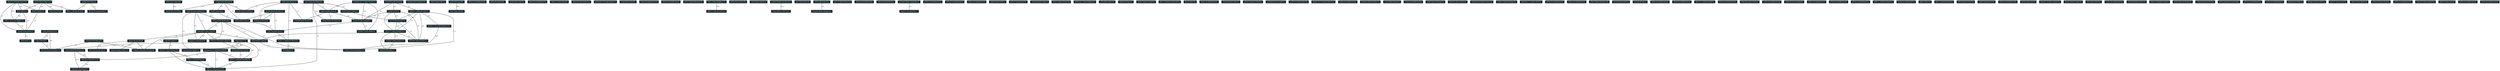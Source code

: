 strict graph grafo2 {
	graph [bb="0,0,15110,459",
		id=grafo2,
		overlap=False
	];
	node [fontsize=8,
		label="\N",
		shape=rectangle,
		style=filled
	];
	0	 [URL="membro-0047274636775859.html",
		color="#17272B",
		fontcolor="#FFFFFF",
		height=0.23611,
		label="Bruno Leite dos Anjos [11]",
		pos="272.55,450.5",
		width=1.4583];
	24	 [URL="membro-1405850939282996.html",
		color="#17272B",
		fontcolor="#FFFFFF",
		height=0.23611,
		label="Irina Lübeck [8]",
		pos="153.55,388.5",
		width=0.98611];
	0 -- 24	 [fontsize=8,
		label=1.0,
		lp="225.55,419.5",
		pos="256.01,441.88 233.27,430.03 192.62,408.85 169.96,397.05"];
	59	 [URL="membro-3189945818846211.html",
		color="#17272B",
		fontcolor="#FFFFFF",
		height=0.23611,
		label="Maria Elisa Trost [6]",
		pos="350.55,388.5",
		width=1.1944];
	0 -- 59	 [fontsize=8,
		label=6.0,
		lp="321.55,419.5",
		pos="283.4,441.88 298.3,430.03 324.95,408.85 339.8,397.05"];
	80	 [URL="membro-4636080248996522.html",
		color="#17272B",
		fontcolor="#FFFFFF",
		height=0.23611,
		label="Roberto Thiesen [3]",
		pos="248.55,388.5",
		width=1.1389];
	0 -- 80	 [fontsize=8,
		label=1.0,
		lp="267.55,419.5",
		pos="269.22,441.88 264.63,430.03 256.43,408.85 251.86,397.05"];
	163	 [URL="membro-9761857774819478.html",
		color="#17272B",
		fontcolor="#FFFFFF",
		height=0.23611,
		label="Mário C. Sperotto Brum [4]",
		pos="465.55,388.5",
		width=1.4861];
	0 -- 163	 [fontsize=8,
		label=3.0,
		lp="386.55,419.5",
		pos="299.39,441.88 336.26,430.03 402.19,408.85 438.95,397.05"];
	30	 [URL="membro-1689306155948159.html",
		color="#17272B",
		fontcolor="#FFFFFF",
		height=0.23611,
		label="Maria L. de Arruda Mistieri [12]",
		pos="103.56,326.5",
		width=1.7361];
	24 -- 30	 [fontsize=8,
		label=5.0,
		lp="136.55,357.5",
		pos="146.6,379.88 137.05,368.03 119.97,346.85 110.45,335.05"];
	142	 [URL="membro-8519904598953344.html",
		color="#17272B",
		fontcolor="#FFFFFF",
		height=0.23611,
		label="Claudia Acosta Duarte [9]",
		pos="177.55,256.5",
		width=1.4306];
	24 -- 142	 [fontsize=8,
		label=4.0,
		lp="182.55,326.5",
		pos="158.08,379.7 163.15,369.32 171.12,351.41 174.55,335 179.75,310.17 178.98,279.98 178.17,265.33"];
	80 -- 142	 [fontsize=8,
		label=2.0,
		lp="226.55,326.5",
		pos="244.31,379.92 235.31,361.83 213.48,318.48 193.55,283 190.18,277 186.18,270.38 183.03,265.25"];
	30 -- 142	 [fontsize=8,
		label=4.0,
		lp="154.55,291.5",
		pos="112.63,317.92 126.83,304.48 154.16,278.63 168.41,265.15"];
	148	 [URL="membro-8978799324980898.html",
		color="#17272B",
		fontcolor="#FFFFFF",
		height=0.23611,
		label="Mirela Noro [1]",
		pos="177.55,194.5",
		width=0.95833];
	142 -- 148	 [fontsize=8,
		label=1.0,
		lp="182.55,225.5",
		pos="177.55,247.88 177.55,236.03 177.55,214.85 177.55,203.05"];
	1	 [URL="membro-0120736228044122.html",
		color="#17272B",
		fontcolor="#FFFFFF",
		height=0.23611,
		label="Clésio Soldateli Paim [9]",
		pos="624.55,256.5",
		width=1.3611];
	64	 [URL="membro-3371279926465248.html",
		color="#17272B",
		fontcolor="#FFFFFF",
		height=0.23611,
		label="Lisiane Bajerski [4]",
		pos="573.55,194.5",
		width=1.1389];
	1 -- 64	 [fontsize=8,
		label=1.0,
		lp="607.55,225.5",
		pos="617.46,247.88 607.72,236.03 590.3,214.85 580.58,203.05"];
	136	 [URL="membro-8153279253583982.html",
		color="#17272B",
		fontcolor="#FFFFFF",
		height=0.23611,
		label="Marcelo Donadel Malesuik [13]",
		pos="583.55,132.5",
		width=1.6667];
	1 -- 136	 [fontsize=8,
		label=8.0,
		lp="632.55,194.5",
		pos="626.08,247.97 628.15,234.41 630.81,207.32 623.55,186 617.42,168 602.73,151.1 592.96,141.29"];
	64 -- 136	 [fontsize=8,
		label=3.0,
		lp="584.55,163.5",
		pos="574.94,185.88 576.85,174.03 580.27,152.85 582.18,141.05"];
	2	 [URL="membro-0130850513274456.html",
		color="#17272B",
		fontcolor="#FFFFFF",
		height=0.23611,
		label="Michele Bulhosa de Souza [3]",
		pos="2624.6,388.5",
		width=1.5833];
	55	 [URL="membro-2897389126865192.html",
		color="#17272B",
		fontcolor="#FFFFFF",
		height=0.23611,
		label="Márcia Adriana Poll [9]",
		pos="2785.6,326.5",
		width=1.3194];
	2 -- 55	 [fontsize=8,
		label=1.0,
		lp="2720.6,357.5",
		pos="2647,379.88 2677.7,368.03 2732.7,346.85 2763.4,335.05"];
	84	 [URL="membro-5054903220250339.html",
		color="#17272B",
		fontcolor="#FFFFFF",
		height=0.23611,
		label="Andressa da Silveira [5]",
		pos="2497.6,326.5",
		width=1.3333];
	2 -- 84	 [fontsize=8,
		label=1.0,
		lp="2574.6,357.5",
		pos="2606.9,379.88 2582.7,368.03 2539.3,346.85 2515.1,335.05"];
	107	 [URL="membro-6283719909074304.html",
		color="#17272B",
		fontcolor="#FFFFFF",
		height=0.23611,
		label="Cenir Gonçalves Tier [11]",
		pos="2531.6,256.5",
		width=1.4306];
	2 -- 107	 [fontsize=8,
		label=2.0,
		lp="2591.6,326.5",
		pos="2618.5,379.84 2601.6,355.86 2554.4,288.83 2537.6,265.02"];
	55 -- 107	 [fontsize=8,
		label=7.0,
		lp="2694.6,291.5",
		pos="2754.7,317.99 2705.9,304.54 2611.6,278.54 2562.7,265.06"];
	120	 [URL="membro-7525976996261066.html",
		color="#17272B",
		fontcolor="#FFFFFF",
		height=0.23611,
		label="Marta I. C. Messias da Silveira [4]",
		pos="2384.6,194.5",
		width=1.8194];
	107 -- 120	 [fontsize=8,
		label=2.0,
		lp="2472.6,225.5",
		pos="2511.2,247.88 2483.1,236.03 2432.9,214.85 2404.9,203.05"];
	152	 [URL="membro-9177182127478055.html",
		color="#17272B",
		fontcolor="#FFFFFF",
		height=0.23611,
		label="Paula Bianchi [1]",
		pos="2231.6,132.5",
		width=1.0278];
	120 -- 152	 [fontsize=8,
		label=1.0,
		lp="2322.6,163.5",
		pos="2363.3,185.88 2334.1,174.03 2281.8,152.85 2252.7,141.05"];
	3	 [URL="membro-0147193667632049.html",
		color="#17272B",
		fontcolor="#FFFFFF",
		height=0.23611,
		label="Claudete Izabel Funguetto [0]",
		pos="2993.6,450.5",
		width=1.5694];
	4	 [URL="membro-0319287015319197.html",
		color="#17272B",
		fontcolor="#FFFFFF",
		height=0.23611,
		label="Giulia Alessandra Wiggers [91]",
		pos="961.55,388.5",
		width=1.6667];
	8	 [URL="membro-0454207116065740.html",
		color="#17272B",
		fontcolor="#FFFFFF",
		height=0.23611,
		label="Franck Maciel Peçanha [91]",
		pos="1128.6,326.5",
		width=1.5139];
	4 -- 8	 [fontsize=8,
		label=90.0,
		lp="1062.6,357.5",
		pos="984.77,379.88 1016.7,368.03 1073.8,346.85 1105.6,335.05"];
	35	 [URL="membro-1934452177482144.html",
		color="#17272B",
		fontcolor="#FFFFFF",
		height=0.23611,
		label="Francielli W. Santos Cibin [9]",
		pos="1034.6,256.5",
		width=1.5972];
	4 -- 35	 [fontsize=8,
		label=1.0,
		lp="1005.6,326.5",
		pos="966.34,379.84 979.6,355.86 1016.7,288.83 1029.9,265.02"];
	100	 [URL="membro-5805841991374556.html",
		color="#17272B",
		fontcolor="#FFFFFF",
		height=0.23611,
		label="Cleci Menezes Moreira [5]",
		pos="402.55,132.5",
		width=1.4583];
	4 -- 100	 [fontsize=8,
		label=1.0,
		lp="407.55,256.5",
		pos="901.47,384.93 757.09,375.96 402.55,351.38 402.55,326.5 402.55,326.5 402.55,326.5 402.55,194.5 402.55,175.56 402.55,153.36 402.55,\
141.33"];
	115	 [URL="membro-7161639654325086.html",
		color="#17272B",
		fontcolor="#FFFFFF",
		height=0.23611,
		label="Daniela d. Santos Brum [8]",
		pos="1075.6,194.5",
		width=1.4722];
	4 -- 115	 [fontsize=8,
		label=5.0,
		lp="938.55,291.5",
		pos="957.42,379.99 945.04,353.16 911.48,269.23 950.55,221 955.32,215.12 990.54,207.97 1022.4,202.59"];
	8 -- 35	 [fontsize=8,
		label=2.0,
		lp="1098.6,291.5",
		pos="1117.1,317.92 1099,304.48 1064.3,278.63 1046.2,265.15"];
	8 -- 115	 [fontsize=8,
		label=4.0,
		lp="1112.6,256.5",
		pos="1125.8,317.69 1121,303.05 1110.8,272.89 1100.6,248 1094,231.88 1085.1,213.58 1079.9,203.1"];
	82	 [URL="membro-4752530725363240.html",
		color="#17272B",
		fontcolor="#FFFFFF",
		height=0.23611,
		label="Felipe Pivetta Carpes [4]",
		pos="1365.6,194.5",
		width=1.3611];
	8 -- 82	 [fontsize=8,
		label=1.0,
		lp="1343.6,256.5",
		pos="1183.3,321.98 1222.8,317.88 1272.1,310.82 1289.6,300 1328.5,275.86 1353.5,223.67 1362.2,203.09"];
	129	 [URL="membro-7751701952514459.html",
		color="#17272B",
		fontcolor="#FFFFFF",
		height=0.23611,
		label="Gabriel Gustavo Bergmann [60]",
		pos="1455.6,132.5",
		width=1.6806];
	8 -- 129	 [fontsize=8,
		label=1.0,
		lp="1256.6,225.5",
		pos="1137.5,317.74 1162.5,293.69 1235.7,225.84 1307.6,186 1345,165.27 1392,149.89 1422.8,141.07"];
	35 -- 115	 [fontsize=8,
		label=4.0,
		lp="1062.6,225.5",
		pos="1040.3,247.88 1048.1,236.03 1062.1,214.85 1069.9,203.05"];
	35 -- 82	 [fontsize=8,
		label=2.0,
		lp="1313.6,225.5",
		pos="1092.4,249.59 1097.2,249.04 1102,248.5 1106.6,248 1186.5,239.29 1208.9,250.75 1286.6,230 1292.8,228.34 1326,213.06 1347.3,203.09"];
	121	 [URL="membro-7528612885865102.html",
		color="#17272B",
		fontcolor="#FFFFFF",
		height=0.23611,
		label="Cristiane Casagrande Denardin [8]",
		pos="1060.6,132.5",
		width=1.8056];
	35 -- 121	 [fontsize=8,
		label=1.0,
		lp="1008.6,194.5",
		pos="1025.9,247.83 1013.6,234.54 993.89,208.33 1003.6,186 1012.2,166.07 1032.3,150.16 1046.2,141.02"];
	69	 [URL="membro-3992443023418750.html",
		color="#17272B",
		fontcolor="#FFFFFF",
		height=0.23611,
		label="Fabiana E. Barcellos da Silva [9]",
		pos="747.55,194.5",
		width=1.7361];
	35 -- 69	 [fontsize=8,
		label=1.0,
		lp="913.55,225.5",
		pos="994.95,247.94 940.21,236.12 841.98,214.9 787.21,203.07"];
	72	 [URL="membro-4355211015887363.html",
		color="#17272B",
		fontcolor="#FFFFFF",
		height=0.23611,
		label="Daiana Silva de Ávila [8]",
		pos="1197.6,194.5",
		width=1.4028];
	35 -- 72	 [fontsize=8,
		label=1.0,
		lp="1131.6,225.5",
		pos="1057.3,247.88 1088.4,236.03 1144.1,214.85 1175.1,203.05"];
	82 -- 129	 [fontsize=8,
		label=1.0,
		lp="1421.6,163.5",
		pos="1378.1,185.88 1395.3,174.03 1426,152.85 1443.2,141.05"];
	69 -- 136	 [fontsize=8,
		label=1.0,
		lp="689.55,163.5",
		pos="728.13,185.92 711.01,178.47 685.31,167.55 662.55,159 645.49,152.59 626.09,146.07 610.78,141.1"];
	112	 [URL="membro-6758699828667193.html",
		color="#17272B",
		fontcolor="#FFFFFF",
		height=0.23611,
		label="Elton L. Gasparotto Denardin [16]",
		pos="749.55,70.5",
		width=1.7917];
	69 -- 112	 [fontsize=8,
		label=2.0,
		lp="801.55,132.5",
		pos="771.31,185.87 779.18,181.73 787.08,175.92 791.55,168 809.24,136.71 775.61,96.517 758.58,79.14"];
	74	 [URL="membro-4455461576886254.html",
		color="#17272B",
		fontcolor="#FFFFFF",
		height=0.23611,
		label="Favero Reisdorfer Paula [6]",
		pos="715.55,132.5",
		width=1.5];
	69 -- 74	 [fontsize=8,
		label=6.0,
		lp="738.55,163.5",
		pos="743.1,185.88 736.99,174.03 726.06,152.85 719.97,141.05"];
	72 -- 121	 [fontsize=8,
		label=6.0,
		lp="1142.6,163.5",
		pos="1178.5,185.88 1152.4,174.03 1105.6,152.85 1079.5,141.05"];
	77	 [URL="membro-4569568927785852.html",
		color="#17272B",
		fontcolor="#FFFFFF",
		height=0.23611,
		label="Leonardo Magno Rambo [1]",
		pos="1197.6,132.5",
		width=1.5];
	72 -- 77	 [fontsize=8,
		label=1.0,
		lp="1202.6,163.5",
		pos="1197.6,185.88 1197.6,174.03 1197.6,152.85 1197.6,141.05"];
	165	 [URL="membro-9880332007728108.html",
		color="#17272B",
		fontcolor="#FFFFFF",
		height=0.23611,
		label="Maria Eduarda de Lima [1]",
		pos="1323.6,132.5",
		width=1.4861];
	72 -- 165	 [fontsize=8,
		label=1.0,
		lp="1257.6,163.5",
		pos="1209.4,185.82 1220.2,178.1 1237,166.85 1252.6,159 1266.6,151.98 1282.9,145.76 1296.4,141.11"];
	166	 [URL="membro-9923685211581446.html",
		color="#17272B",
		fontcolor="#FFFFFF",
		height=0.23611,
		label="Marcus V. Morini Querol [10]",
		pos="749.55,8.5",
		width=1.6111];
	112 -- 166	 [fontsize=8,
		label=1.0,
		lp="754.55,39.5",
		pos="749.55,61.879 749.55,50.034 749.55,28.854 749.55,17.048"];
	74 -- 112	 [fontsize=8,
		label=1.0,
		lp="740.55,101.5",
		pos="720.28,123.88 726.78,112.03 738.39,90.854 744.87,79.048"];
	5	 [URL="membro-0390762757228334.html",
		color="#17272B",
		fontcolor="#FFFFFF",
		height=0.23611,
		label="Phillip Vilanova Ilha [0]",
		pos="3116.6,450.5",
		width=1.3333];
	6	 [URL="membro-0413672548289485.html",
		color="#17272B",
		fontcolor="#FFFFFF",
		height=0.23611,
		label="Letice Dalla Lana [94]",
		pos="3228.6,450.5",
		width=1.2778];
	146	 [URL="membro-8800974824747213.html",
		color="#17272B",
		fontcolor="#FFFFFF",
		height=0.23611,
		label="Letice Dalla Lana [94]",
		pos="3228.6,388.5",
		width=1.2778];
	6 -- 146	 [fontsize=8,
		label=94.0,
		lp="3235.6,419.5",
		pos="3228.6,441.88 3228.6,430.03 3228.6,408.85 3228.6,397.05"];
	7	 [URL="membro-0450761543923331.html",
		color="#17272B",
		fontcolor="#FFFFFF",
		height=0.23611,
		label="[Nome-nao-identificado] [0]",
		pos="3347.6,450.5",
		width=1.5278];
	9	 [URL="membro-0473681435809042.html",
		color="#17272B",
		fontcolor="#FFFFFF",
		height=0.23611,
		label="Ailton Jesus Dinardi [0]",
		pos="3468.6,450.5",
		width=1.3194];
	10	 [URL="membro-0527775082585913.html",
		color="#17272B",
		fontcolor="#FFFFFF",
		height=0.23611,
		label="Alessandra S. K. Tamajusuku Neis [2]",
		pos="905.55,132.5",
		width=1.9861];
	10 -- 112	 [fontsize=8,
		label=1.0,
		lp="846.55,101.5",
		pos="885.12,123.87 867.74,116.57 842.08,105.91 819.55,97 803.97,90.834 786.31,84.153 772.63,79.042"];
	125	 [URL="membro-7670823136210400.html",
		color="#17272B",
		fontcolor="#FFFFFF",
		height=0.23611,
		label="Fabio de Araújo Pedron [33]",
		pos="2256.6,70.5",
		width=1.5278];
	10 -- 125	 [fontsize=8,
		label=1.0,
		lp="1445.6,101.5",
		pos="977.09,124.75 980.28,124.48 983.45,124.23 986.55,124 1455.9,89.522 2024.6,75.361 2201.4,71.593"];
	10 -- 166	 [fontsize=8,
		label=1.0,
		lp="848.55,70.5",
		pos="895.78,123.8 880.45,110.25 849.71,83.439 822.55,62 801.71,45.545 776.57,27.5 761.89,17.136"];
	158	 [URL="membro-9474062270578041.html",
		color="#17272B",
		fontcolor="#FFFFFF",
		height=0.23611,
		label="Cátia Aline Veiverberg [51]",
		pos="2317.6,8.5",
		width=1.5139];
	125 -- 158	 [fontsize=8,
		label=24.0,
		lp="2298.6,39.5",
		pos="2265.1,61.879 2276.7,50.034 2297.6,28.854 2309.2,17.048"];
	11	 [URL="membro-0540637395800217.html",
		color="#17272B",
		fontcolor="#FFFFFF",
		height=0.23611,
		label="Graciela Dutra Sehnem [10]",
		pos="2863.6,450.5",
		width=1.5278];
	11 -- 55	 [fontsize=8,
		label=2.0,
		lp="2925.6,388.5",
		pos="2878.6,441.82 2899.2,428.72 2932,403.01 2916.6,380 2898.1,352.47 2862.7,339.1 2833.3,332.61"];
	51	 [URL="membro-2742168118237213.html",
		color="#17272B",
		fontcolor="#FFFFFF",
		height=0.23611,
		label="Josefine Busanello [7]",
		pos="2863.6,388.5",
		width=1.2361];
	11 -- 51	 [fontsize=8,
		label=7.0,
		lp="2868.6,419.5",
		pos="2863.6,441.88 2863.6,430.03 2863.6,408.85 2863.6,397.05"];
	118	 [URL="membro-7312946418733110.html",
		color="#17272B",
		fontcolor="#FFFFFF",
		height=0.23611,
		label="Raquel Pötter Garcia [65]",
		pos="2750.6,388.5",
		width=1.4028];
	11 -- 118	 [fontsize=8,
		label=1.0,
		lp="2819.6,419.5",
		pos="2847.9,441.88 2826.3,430.03 2787.7,408.85 2766.2,397.05"];
	157	 [URL="membro-9449772207314379.html",
		color="#17272B",
		fontcolor="#FFFFFF",
		height=0.23611,
		label="Jussara Mendes Lipinski [3]",
		pos="2495.6,388.5",
		width=1.4861];
	11 -- 157	 [fontsize=8,
		label=2.0,
		lp="2707.6,419.5",
		pos="2812.8,441.94 2742.5,430.1 2616.3,408.84 2546.1,397.02"];
	51 -- 55	 [fontsize=8,
		label=2.0,
		lp="2834.6,357.5",
		pos="2852.7,379.88 2837.8,368.03 2811.2,346.85 2796.3,335.05"];
	12	 [URL="membro-0608415543843353.html",
		color="#17272B",
		fontcolor="#FFFFFF",
		height=0.23611,
		label="Daniel Ventura Dias [0]",
		pos="3582.6,450.5",
		width=1.3333];
	13	 [URL="membro-0730168701730122.html",
		color="#17272B",
		fontcolor="#FFFFFF",
		height=0.23611,
		label="[Nome-nao-identificado] [0]",
		pos="3703.6,450.5",
		width=1.5278];
	14	 [URL="membro-0731595522786356.html",
		color="#17272B",
		fontcolor="#FFFFFF",
		height=0.23611,
		label="Débora A. Nunes Mario [0]",
		pos="3830.6,450.5",
		width=1.4861];
	15	 [URL="membro-0905525857714574.html",
		color="#17272B",
		fontcolor="#FFFFFF",
		height=0.23611,
		label="Emanuele Lopes Ambros [0]",
		pos="3957.6,450.5",
		width=1.5278];
	16	 [URL="membro-0945382220038723.html",
		color="#17272B",
		fontcolor="#FFFFFF",
		height=0.23611,
		label="Aleksandra P. Sharapin Sagrilo [0]",
		pos="4096.6,450.5",
		width=1.8194];
	17	 [URL="membro-1036421275856987.html",
		color="#17272B",
		fontcolor="#FFFFFF",
		height=0.23611,
		label="Gustavo Ruiz Chiesa [0]",
		pos="4228.6,450.5",
		width=1.3333];
	18	 [URL="membro-1039578227394206.html",
		color="#17272B",
		fontcolor="#FFFFFF",
		height=0.23611,
		label="Bruna Sodré Simon [64]",
		pos="2742.6,450.5",
		width=1.3194];
	18 -- 118	 [fontsize=8,
		label=64.0,
		lp="2754.6,419.5",
		pos="2743.7,441.88 2745.2,430.03 2748,408.85 2749.5,397.05"];
	19	 [URL="membro-1134532326779900.html",
		color="#17272B",
		fontcolor="#FFFFFF",
		height=0.23611,
		label="[Nome-nao-identificado] [0]",
		pos="4349.6,450.5",
		width=1.5278];
	20	 [URL="membro-1171304952099087.html",
		color="#17272B",
		fontcolor="#FFFFFF",
		height=0.23611,
		label="João P. da Exaltação Pascon [10]",
		pos="124.55,450.5",
		width=1.7361];
	20 -- 24	 [fontsize=8,
		label=4.0,
		lp="146.55,419.5",
		pos="128.59,441.88 134.13,430.03 144.03,408.85 149.56,397.05"];
	20 -- 80	 [fontsize=8,
		label=1.0,
		lp="197.55,419.5",
		pos="140.67,441.86 154.4,434.56 174.67,423.9 192.55,415 204.98,408.82 219.1,402.14 230.05,397.03"];
	20 -- 30	 [fontsize=8,
		label=10.0,
		lp="101.56,388.5",
		pos="117.7,441.65 110.31,431.52 99.023,414.1 94.555,397 88.879,375.27 95.822,348.81 100.31,335.32"];
	20 -- 142	 [fontsize=8,
		label=3.0,
		lp="33.555,357.5",
		pos="110.19,441.93 76.968,421 0,365.53 31.555,318 52.395,286.61 92.743,271.2 125.75,263.66"];
	21	 [URL="membro-1205982002582299.html",
		color="#17272B",
		fontcolor="#FFFFFF",
		height=0.23611,
		label="[Nome-nao-identificado] [0]",
		pos="4477.6,450.5",
		width=1.5278];
	22	 [URL="membro-1274611347204473.html",
		color="#17272B",
		fontcolor="#FFFFFF",
		height=0.23611,
		label="Dioni G. Bonini Bitencourt [0]",
		pos="4608.6,450.5",
		width=1.6111];
	23	 [URL="membro-1334990398175859.html",
		color="#17272B",
		fontcolor="#FFFFFF",
		height=0.23611,
		label="Vera L. Gainssa Balinhas [10]",
		pos="4742.6,450.5",
		width=1.6111];
	139	 [URL="membro-8280027528821559.html",
		color="#17272B",
		fontcolor="#FFFFFF",
		height=0.23611,
		label="Álvaro L. Ávila da Cunha [10]",
		pos="4742.6,388.5",
		width=1.625];
	23 -- 139	 [fontsize=8,
		label=10.0,
		lp="4749.6,419.5",
		pos="4742.6,441.88 4742.6,430.03 4742.6,408.85 4742.6,397.05"];
	25	 [URL="membro-1407091257163545.html",
		color="#17272B",
		fontcolor="#FFFFFF",
		height=0.23611,
		label="Paulo de Souza Junior [0]",
		pos="4868.6,450.5",
		width=1.3889];
	26	 [URL="membro-1554363972064498.html",
		color="#17272B",
		fontcolor="#FFFFFF",
		height=0.23611,
		label="Jaqueline Copetti [3]",
		pos="272.55,194.5",
		width=1.1667];
	52	 [URL="membro-2760002240063004.html",
		color="#17272B",
		fontcolor="#FFFFFF",
		height=0.23611,
		label="Edward F. Castro Pessano [13]",
		pos="272.55,132.5",
		width=1.6389];
	26 -- 52	 [fontsize=8,
		label=3.0,
		lp="277.55,163.5",
		pos="272.55,185.88 272.55,174.03 272.55,152.85 272.55,141.05"];
	52 -- 166	 [fontsize=8,
		label=7.0,
		lp="548.55,70.5",
		pos="305.34,123.98 392.59,101.3 629.71,39.655 716.85,17.001"];
	144	 [URL="membro-8606207704187820.html",
		color="#17272B",
		fontcolor="#FFFFFF",
		height=0.23611,
		label="Marco A. Alves de Souza [2]",
		pos="335.55,70.5",
		width=1.5694];
	52 -- 144	 [fontsize=8,
		label=1.0,
		lp="313.55,101.5",
		pos="281.31,123.88 293.35,112.03 314.87,90.854 326.87,79.048"];
	144 -- 166	 [fontsize=8,
		label=1.0,
		lp="434.55,39.5",
		pos="353.81,61.859 372.41,53.473 402.33,41.142 429.55,35 477.82,24.113 612.99,15.584 691.35,11.376"];
	27	 [URL="membro-1594473413042423.html",
		color="#17272B",
		fontcolor="#FFFFFF",
		height=0.23611,
		label="Giovani Taffarel Bergamin [55]",
		pos="2347.6,132.5",
		width=1.6944];
	27 -- 125	 [fontsize=8,
		label=28.0,
		lp="2314.6,101.5",
		pos="2334.9,123.88 2317.6,112.03 2286.5,90.854 2269.1,79.048"];
	27 -- 158	 [fontsize=8,
		label=47.0,
		lp="2341.6,70.5",
		pos="2345.5,123.98 2340.1,101.32 2325.2,39.804 2319.7,17.083"];
	28	 [URL="membro-1642728904660751.html",
		color="#17272B",
		fontcolor="#FFFFFF",
		height=0.23611,
		label="Carla Tourem Argemi [0]",
		pos="4987.6,450.5",
		width=1.4028];
	29	 [URL="membro-1687582353682831.html",
		color="#17272B",
		fontcolor="#FFFFFF",
		height=0.23611,
		label="Cynthia Fontella Sant'Anna [31]",
		pos="5116.6,450.5",
		width=1.6806];
	44	 [URL="membro-2309155244128217.html",
		color="#17272B",
		fontcolor="#FFFFFF",
		height=0.23611,
		label="Leticia Silveira Cardoso [31]",
		pos="5116.6,388.5",
		width=1.5556];
	29 -- 44	 [fontsize=8,
		label=31.0,
		lp="5123.6,419.5",
		pos="5116.6,441.88 5116.6,430.03 5116.6,408.85 5116.6,397.05"];
	31	 [URL="membro-1732554531115089.html",
		color="#17272B",
		fontcolor="#FFFFFF",
		height=0.23611,
		label="Marta Fioravanti Carpes [6]",
		pos="1749.6,450.5",
		width=1.5];
	58	 [URL="membro-3080414309796385.html",
		color="#17272B",
		fontcolor="#FFFFFF",
		height=0.23611,
		label="Anelise Dumke [9]",
		pos="1749.6,388.5",
		width=1.0972];
	31 -- 58	 [fontsize=8,
		label=5.0,
		lp="1754.6,419.5",
		pos="1749.6,441.88 1749.6,430.03 1749.6,408.85 1749.6,397.05"];
	65	 [URL="membro-3488358978951622.html",
		color="#17272B",
		fontcolor="#FFFFFF",
		height=0.23611,
		label="Antônio A. Mattos de Castro [7]",
		pos="1577.6,388.5",
		width=1.6944];
	31 -- 65	 [fontsize=8,
		label=1.0,
		lp="1679.6,419.5",
		pos="1725.7,441.88 1692.8,430.03 1634.1,408.85 1601.3,397.05"];
	97	 [URL="membro-5587229134147743.html",
		color="#17272B",
		fontcolor="#FFFFFF",
		height=0.23611,
		label="Graziela M. Silva Tavares [21]",
		pos="1922.6,326.5",
		width=1.6528];
	31 -- 97	 [fontsize=8,
		label=3.0,
		lp="1853.6,388.5",
		pos="1761.5,441.98 1793.1,419.32 1878.9,357.8 1910.6,335.08"];
	58 -- 97	 [fontsize=8,
		label=3.0,
		lp="1810.6,357.5",
		pos="1760.5,379.94 1771.4,371.87 1788.8,359.98 1805.6,353 1825,344.93 1847.3,339.1 1867.2,335"];
	70	 [URL="membro-4273636582098573.html",
		color="#17272B",
		fontcolor="#FFFFFF",
		height=0.23611,
		label="Eloá Ferreira Yamada [13]",
		pos="1657.6,326.5",
		width=1.4722];
	58 -- 70	 [fontsize=8,
		label=3.0,
		lp="1714.6,357.5",
		pos="1736.8,379.88 1719.2,368.03 1687.8,346.85 1670.3,335.05"];
	75	 [URL="membro-4480938481569672.html",
		color="#17272B",
		fontcolor="#FFFFFF",
		height=0.23611,
		label="Eloá M. d. Santos Chiquetti [24]",
		pos="1711.6,256.5",
		width=1.6944];
	58 -- 75	 [fontsize=8,
		label=2.0,
		lp="1774.6,326.5",
		pos="1753.8,379.82 1762.3,360.77 1779.4,314.48 1760.6,283 1755.7,274.86 1747.4,269.07 1739,265.02"];
	151	 [URL="membro-9150737299779719.html",
		color="#17272B",
		fontcolor="#FFFFFF",
		height=0.23611,
		label="Fernanda Vargas Ferreira [1]",
		pos="1590.6,194.5",
		width=1.5694];
	58 -- 151	 [fontsize=8,
		label=1.0,
		lp="1583.6,291.5",
		pos="1710,384.88 1674.3,380.93 1625.2,373.59 1609.6,362 1559.1,324.44 1580,231.82 1588,203.12"];
	65 -- 129	 [fontsize=8,
		label=1.0,
		lp="1517.6,256.5",
		pos="1568.8,379.71 1564.2,374.79 1558.6,368.37 1554.6,362 1547.5,350.92 1547.9,347.03 1542.6,335 1509.8,259.97 1471,168.87 1459.2,141"];
	65 -- 70	 [fontsize=8,
		label=1.0,
		lp="1627.6,357.5",
		pos="1588.7,379.88 1604,368.03 1631.3,346.85 1646.6,335.05"];
	65 -- 75	 [fontsize=8,
		label=2.0,
		lp="1739.6,326.5",
		pos="1638.7,385.13 1673.6,381.79 1712.6,375.15 1723.6,362 1747.3,333.56 1726.4,284.74 1716.3,265.08"];
	65 -- 151	 [fontsize=8,
		label=1.0,
		lp="1549.6,291.5",
		pos="1572.1,379.97 1561.5,362.3 1539.3,320.24 1544.6,283 1548.6,254.59 1547.7,245.5 1562.6,221 1566.8,214.14 1573.2,207.89 1578.8,203.19"];
	110	 [URL="membro-6644705302687385.html",
		color="#17272B",
		fontcolor="#FFFFFF",
		height=0.23611,
		label="Mauren L. de Araújo Bergmann [61]",
		pos="1416.6,291.5",
		width=1.9028];
	65 -- 110	 [fontsize=8,
		label=3.0,
		lp="1481.6,357.5",
		pos="1520.6,379.94 1505.5,376.01 1489.8,370.3 1476.6,362 1451,345.92 1430.6,315.44 1421.6,300.38"];
	97 -- 107	 [fontsize=8,
		label=1.0,
		lp="2304.6,291.5",
		pos="1982.1,319.66 2101.2,305.97 2367.2,275.4 2479.7,262.46"];
	149	 [URL="membro-9089314082593115.html",
		color="#17272B",
		fontcolor="#FFFFFF",
		height=0.23611,
		label="Daniela V. Kassick Müller [2]",
		pos="1872.6,256.5",
		width=1.6111];
	97 -- 149	 [fontsize=8,
		label=2.0,
		lp="1908.6,291.5",
		pos="1916.5,317.92 1906.9,304.48 1888.4,278.63 1878.8,265.15"];
	70 -- 75	 [fontsize=8,
		label=10.0,
		lp="1698.6,291.5",
		pos="1664.2,317.92 1674.6,304.48 1694.5,278.63 1704.9,265.15"];
	70 -- 151	 [fontsize=8,
		label=1.0,
		lp="1631.6,256.5",
		pos="1653.2,317.84 1641,293.86 1607,226.83 1594.9,203.02"];
	75 -- 82	 [fontsize=8,
		label=1.0,
		lp="1564.6,225.5",
		pos="1663.8,247.94 1597.8,236.1 1479.1,214.84 1413.1,203.02"];
	75 -- 151	 [fontsize=8,
		label=1.0,
		lp="1663.6,225.5",
		pos="1694.8,247.88 1671.7,236.03 1630.3,214.85 1607.3,203.05"];
	88	 [URL="membro-5133331455842344.html",
		color="#17272B",
		fontcolor="#FFFFFF",
		height=0.23611,
		label="Christian Caldeira Santos [11]",
		pos="1789.6,194.5",
		width=1.5972];
	75 -- 88	 [fontsize=8,
		label=11.0,
		lp="1762.6,225.5",
		pos="1722.4,247.88 1737.3,236.03 1764,214.85 1778.8,203.05"];
	99	 [URL="membro-5698478368912787.html",
		color="#17272B",
		fontcolor="#FFFFFF",
		height=0.23611,
		label="Ângela Kemel Zanella [1]",
		pos="1746.6,132.5",
		width=1.4306];
	75 -- 99	 [fontsize=8,
		label=1.0,
		lp="1717.6,194.5",
		pos="1710.2,247.58 1708.4,233.97 1706.2,207.35 1712.6,186 1717.8,168.5 1730.6,151.2 1738.9,141.2"];
	110 -- 129	 [fontsize=8,
		label=59.0,
		lp="1440.6,225.5",
		pos="1418.7,282.95 1425.5,255.34 1446.7,168.76 1453.5,141.09"];
	88 -- 99	 [fontsize=8,
		label=1.0,
		lp="1776.6,163.5",
		pos="1783.6,185.88 1775.4,174.03 1760.7,152.85 1752.5,141.05"];
	32	 [URL="membro-1814676097078820.html",
		color="#17272B",
		fontcolor="#FFFFFF",
		height=0.23611,
		label="Eduardo André Bender [3]",
		pos="897.55,194.5",
		width=1.4444];
	32 -- 136	 [fontsize=8,
		label=1.0,
		lp="792.55,163.5",
		pos="863.89,185.95 833.18,178.32 786.49,167.12 745.55,159 711.17,152.18 672.43,145.8 641.46,141"];
	32 -- 121	 [fontsize=8,
		label=2.0,
		lp="975.55,163.5",
		pos="913.16,185.97 927.72,178.24 950.18,166.89 970.55,159 988.78,151.94 1009.7,145.68 1026.8,141.01"];
	33	 [URL="membro-1850160240664296.html",
		color="#17272B",
		fontcolor="#FFFFFF",
		height=0.23611,
		label="João F. Peres Rezer [0]",
		pos="5242.6,450.5",
		width=1.3056];
	34	 [URL="membro-1887646413957746.html",
		color="#17272B",
		fontcolor="#FFFFFF",
		height=0.23611,
		label="Carolina Kist Traesel [3]",
		pos="545.55,450.5",
		width=1.375];
	34 -- 163	 [fontsize=8,
		label=1.0,
		lp="515.55,419.5",
		pos="534.43,441.88 519.15,430.03 491.82,408.85 476.58,397.05"];
	81	 [URL="membro-4714138643455131.html",
		color="#17272B",
		fontcolor="#FFFFFF",
		height=0.23611,
		label="Mauren Picada Emanuelli [2]",
		pos="593.55,388.5",
		width=1.5694];
	34 -- 81	 [fontsize=8,
		label=2.0,
		lp="577.55,419.5",
		pos="552.23,441.88 561.4,430.03 577.8,408.85 586.94,397.05"];
	36	 [URL="membro-1945811068525845.html",
		color="#17272B",
		fontcolor="#FFFFFF",
		height=0.23611,
		label="Mateus Jose Sudano [2]",
		pos="5354.6,450.5",
		width=1.2917];
	63	 [URL="membro-3338405134728553.html",
		color="#17272B",
		fontcolor="#FFFFFF",
		height=0.23611,
		label="Fernando Silveira Mesquita [2]",
		pos="5354.6,388.5",
		width=1.6389];
	36 -- 63	 [fontsize=8,
		label=2.0,
		lp="5359.6,419.5",
		pos="5354.6,441.88 5354.6,430.03 5354.6,408.85 5354.6,397.05"];
	37	 [URL="membro-2047536712039793.html",
		color="#17272B",
		fontcolor="#FFFFFF",
		height=0.23611,
		label="Mara R. Bonini Marzari [0]",
		pos="5472.6,450.5",
		width=1.4861];
	38	 [URL="membro-2055612442605541.html",
		color="#17272B",
		fontcolor="#FFFFFF",
		height=0.23611,
		label="[Nome-nao-identificado] [0]",
		pos="5599.6,450.5",
		width=1.5278];
	39	 [URL="membro-2145471376587567.html",
		color="#17272B",
		fontcolor="#FFFFFF",
		height=0.23611,
		label="Rafael Roehrs [19]",
		pos="470.55,194.5",
		width=1.0972];
	39 -- 100	 [fontsize=8,
		label=4.0,
		lp="446.55,163.5",
		pos="461.1,185.88 448.11,174.03 424.88,152.85 411.93,141.05"];
	39 -- 112	 [fontsize=8,
		label=13.0,
		lp="507.55,132.5",
		pos="471.7,185.59 474.13,170.48 481.27,139.92 500.55,124 528.22,101.17 620.84,85.785 684.96,77.583"];
	39 -- 52	 [fontsize=8,
		label=2.0,
		lp="388.55,163.5",
		pos="443.02,185.88 405.19,174.03 337.56,152.85 299.85,141.05"];
	40	 [URL="membro-2149739236717278.html",
		color="#17272B",
		fontcolor="#FFFFFF",
		height=0.23611,
		label="Diego Rossi Kleinubing [0]",
		pos="5725.6,450.5",
		width=1.4583];
	41	 [URL="membro-2227489875439617.html",
		color="#17272B",
		fontcolor="#FFFFFF",
		height=0.23611,
		label="Fernando Passon Casagrande [1]",
		pos="5857.6,450.5",
		width=1.6944];
	123	 [URL="membro-7571726937337690.html",
		color="#17272B",
		fontcolor="#FFFFFF",
		height=0.23611,
		label="Ingrid R. Lima Machado [1]",
		pos="5857.6,388.5",
		width=1.5139];
	41 -- 123	 [fontsize=8,
		label=1.0,
		lp="5862.6,419.5",
		pos="5857.6,441.88 5857.6,430.03 5857.6,408.85 5857.6,397.05"];
	42	 [URL="membro-2270064758363665.html",
		color="#17272B",
		fontcolor="#FFFFFF",
		height=0.23611,
		label="[Nome-nao-identificado] [0]",
		pos="5991.6,450.5",
		width=1.5278];
	43	 [URL="membro-2285888154281062.html",
		color="#17272B",
		fontcolor="#FFFFFF",
		height=0.23611,
		label="Odete Messa Torres [12]",
		pos="2367.6,450.5",
		width=1.3611];
	43 -- 84	 [fontsize=8,
		label=4.0,
		lp="2427.6,388.5",
		pos="2373.3,441.6 2382.6,427.54 2402,399.76 2422.6,380 2441.7,361.74 2467.3,344.8 2483.1,335.05"];
	43 -- 120	 [fontsize=8,
		label=1.0,
		lp="2381.6,326.5",
		pos="2368.2,441.98 2370.7,403.03 2381.4,242.07 2384,203.05"];
	43 -- 157	 [fontsize=8,
		label=1.0,
		lp="2449.6,419.5",
		pos="2387.7,441.99 2399.5,436.95 2414.5,430.32 2427.6,424 2445.7,415.28 2466.1,404.5 2479.8,397.12"];
	47	 [URL="membro-2431890246253533.html",
		color="#17272B",
		fontcolor="#FFFFFF",
		height=0.23611,
		label="Daniel Tassinari Felber [6]",
		pos="2052.6,388.5",
		width=1.4722];
	43 -- 47	 [fontsize=8,
		label=5.0,
		lp="2167.6,419.5",
		pos="2318.3,446.68 2276.5,442.84 2215.1,435.77 2162.6,424 2131.7,417.07 2097,405.17 2075,397.08"];
	156	 [URL="membro-9436487230121608.html",
		color="#17272B",
		fontcolor="#FFFFFF",
		height=0.23611,
		label="Anali Martegani Ferreira [2]",
		pos="2292.6,326.5",
		width=1.5417];
	43 -- 156	 [fontsize=8,
		label=1.0,
		lp="2340.6,388.5",
		pos="2362.4,441.98 2348.7,419.32 2311.5,357.8 2297.8,335.08"];
	47 -- 70	 [fontsize=8,
		label=1.0,
		lp="1906.6,357.5",
		pos="2007.2,379.96 1966.5,372.43 1905.2,361.39 1851.6,353 1804.1,345.56 1749.8,338.25 1710.8,333.2"];
	45	 [URL="membro-2401243078759541.html",
		color="#17272B",
		fontcolor="#FFFFFF",
		height=0.23611,
		label="[Nome-nao-identificado] [0]",
		pos="6119.6,450.5",
		width=1.5278];
	46	 [URL="membro-2427437551173964.html",
		color="#17272B",
		fontcolor="#FFFFFF",
		height=0.23611,
		label="[Nome-nao-identificado] [0]",
		pos="6247.6,450.5",
		width=1.5278];
	48	 [URL="membro-2447361827796110.html",
		color="#17272B",
		fontcolor="#FFFFFF",
		height=0.23611,
		label="Natália Sevilha Stofel [0]",
		pos="6371.6,450.5",
		width=1.4028];
	49	 [URL="membro-2679717808067927.html",
		color="#17272B",
		fontcolor="#FFFFFF",
		height=0.23611,
		label="Nelson F. Serrão Júnior [0]",
		pos="6493.6,450.5",
		width=1.4722];
	50	 [URL="membro-2680182934751808.html",
		color="#17272B",
		fontcolor="#FFFFFF",
		height=0.23611,
		label="Carlos Alexandre Oelke [0]",
		pos="6618.6,450.5",
		width=1.4861];
	53	 [URL="membro-2811224657299026.html",
		color="#17272B",
		fontcolor="#FFFFFF",
		height=0.23611,
		label="Paulo E. Botura Ferreira [0]",
		pos="6745.6,450.5",
		width=1.5278];
	54	 [URL="membro-2834249723527323.html",
		color="#17272B",
		fontcolor="#FFFFFF",
		height=0.23611,
		label="Debora da C. Payão Pellegrini [0]",
		pos="6882.6,450.5",
		width=1.7778];
	56	 [URL="membro-3006889738861726.html",
		color="#17272B",
		fontcolor="#FFFFFF",
		height=0.23611,
		label="Carla Beatriz Spohr [0]",
		pos="7011.6,450.5",
		width=1.3056];
	57	 [URL="membro-3050045681034940.html",
		color="#17272B",
		fontcolor="#FFFFFF",
		height=0.23611,
		label="Lidiane Dal Bosco [0]",
		pos="7121.6,450.5",
		width=1.2361];
	60	 [URL="membro-3247616718779567.html",
		color="#17272B",
		fontcolor="#FFFFFF",
		height=0.23611,
		label="Renata Colbeich da Silva [0]",
		pos="7239.6,450.5",
		width=1.5278];
	61	 [URL="membro-3268338503303216.html",
		color="#17272B",
		fontcolor="#FFFFFF",
		height=0.23611,
		label="João C. Theodoro de Andrade [0]",
		pos="7375.6,450.5",
		width=1.7361];
	62	 [URL="membro-3289557948187134.html",
		color="#17272B",
		fontcolor="#FFFFFF",
		height=0.23611,
		label="Bruna Stamm [0]",
		pos="7492.6,450.5",
		width=1.0139];
	66	 [URL="membro-3576679614859329.html",
		color="#17272B",
		fontcolor="#FFFFFF",
		height=0.23611,
		label="[Nome-nao-identificado] [0]",
		pos="7602.6,450.5",
		width=1.5278];
	67	 [URL="membro-3971640516477035.html",
		color="#17272B",
		fontcolor="#FFFFFF",
		height=0.23611,
		label="Claudio Barzoni Crespo [0]",
		pos="7728.6,450.5",
		width=1.4722];
	68	 [URL="membro-3981501609402013.html",
		color="#17272B",
		fontcolor="#FFFFFF",
		height=0.23611,
		label="Juliano Gonçalves Pereira [0]",
		pos="7856.6,450.5",
		width=1.5694];
	71	 [URL="membro-4297260102377031.html",
		color="#17272B",
		fontcolor="#FFFFFF",
		height=0.23611,
		label="Amarílis Díaz de Carvalho [0]",
		pos="7989.6,450.5",
		width=1.6111];
	73	 [URL="membro-4407288926136516.html",
		color="#17272B",
		fontcolor="#FFFFFF",
		height=0.23611,
		label="Lucas P. da Silva Mocellin [0]",
		pos="8123.6,450.5",
		width=1.6111];
	76	 [URL="membro-4501105206228349.html",
		color="#17272B",
		fontcolor="#FFFFFF",
		height=0.23611,
		label="Marilyn N. E. Urrutia de Pereira [0]",
		pos="8268.6,450.5",
		width=1.9028];
	78	 [URL="membro-4604160295058075.html",
		color="#17272B",
		fontcolor="#FFFFFF",
		height=0.23611,
		label="[Nome-nao-identificado] [0]",
		pos="8410.6,450.5",
		width=1.5278];
	79	 [URL="membro-4622960738333181.html",
		color="#17272B",
		fontcolor="#FFFFFF",
		height=0.23611,
		label="Rafaela da Silveira Prestes [0]",
		pos="8542.6,450.5",
		width=1.625];
	83	 [URL="membro-4839195121781005.html",
		color="#17272B",
		fontcolor="#FFFFFF",
		height=0.23611,
		label="Luis F. Souza de Oliveira [44]",
		pos="2176.6,450.5",
		width=1.6111];
	83 -- 166	 [fontsize=8,
		label=1.0,
		lp="2015.6,225.5",
		pos="2118.3,446.05 2090.4,442.43 2056.9,435.87 2028.6,424 2009.5,415.98 2000.1,415.41 1990.6,397 1987.1,390.29 1989.8,387.51 1990.6,380 \
1995.1,339.92 2010.6,331.83 2010.6,291.5 2010.6,291.5 2010.6,291.5 2010.6,70.5 2010.6,39.985 1055.9,15.633 807.85,9.8217"];
	93	 [URL="membro-5421615151521751.html",
		color="#17272B",
		fontcolor="#FFFFFF",
		height=0.23611,
		label="Fabiane Moreira Farias [9]",
		pos="2176.6,388.5",
		width=1.4583];
	83 -- 93	 [fontsize=8,
		label=1.0,
		lp="2181.6,419.5",
		pos="2176.6,441.88 2176.6,430.03 2176.6,408.85 2176.6,397.05"];
	124	 [URL="membro-7651341120825287.html",
		color="#17272B",
		fontcolor="#FFFFFF",
		height=0.23611,
		label="Michel Mansur Machado [44]",
		pos="2162.6,326.5",
		width=1.5694];
	83 -- 124	 [fontsize=8,
		label=43.0,
		lp="2247.6,388.5",
		pos="2193.8,441.99 2216.1,429.69 2250.8,405.61 2237.6,380 2226.5,358.39 2202.1,343.58 2184.2,335.11"];
	93 -- 97	 [fontsize=8,
		label=3.0,
		lp="2093.6,357.5",
		pos="2149.6,379.94 2125,372.3 2087.6,361.1 2054.6,353 2026.8,346.18 1995.4,339.81 1970.2,335.04"];
	93 -- 156	 [fontsize=8,
		label=1.0,
		lp="2246.6,357.5",
		pos="2192.7,379.88 2214.9,368.03 2254.5,346.85 2276.6,335.05"];
	93 -- 124	 [fontsize=8,
		label=2.0,
		lp="2175.6,357.5",
		pos="2174.6,379.88 2172,368.03 2167.2,346.85 2164.5,335.05"];
	85	 [URL="membro-5099227329574183.html",
		color="#17272B",
		fontcolor="#FFFFFF",
		height=0.23611,
		label="Jacqueline da C. Escobar Piccoli [17]",
		pos="1929.6,450.5",
		width=1.9306];
	85 -- 97	 [fontsize=8,
		label=14.0,
		lp="1933.6,388.5",
		pos="1929.1,441.98 1927.8,419.32 1924.4,357.8 1923.1,335.08"];
	85 -- 149	 [fontsize=8,
		label=1.0,
		lp="1847.6,357.5",
		pos="1906.8,441.95 1888.2,433.61 1863.1,418.94 1851.6,397 1827.8,351.83 1856.2,287.85 1868,265.01"];
	85 -- 93	 [fontsize=8,
		label=4.0,
		lp="2070.6,419.5",
		pos="1961.4,441.99 1989,434.68 2029.8,423.93 2065.6,415 2090.4,408.8 2118.4,402.12 2140.1,397.02"];
	86	 [URL="membro-5126432512981454.html",
		color="#17272B",
		fontcolor="#FFFFFF",
		height=0.23611,
		label="Luana Ribeiro Borges [0]",
		pos="8669.6,450.5",
		width=1.3889];
	87	 [URL="membro-5130937270549081.html",
		color="#17272B",
		fontcolor="#FFFFFF",
		height=0.23611,
		label="[Nome-nao-identificado] [0]",
		pos="8792.6,450.5",
		width=1.5278];
	89	 [URL="membro-5183171943913355.html",
		color="#17272B",
		fontcolor="#FFFFFF",
		height=0.23611,
		label="Juliana Lopes de Macedo [0]",
		pos="8920.6,450.5",
		width=1.5278];
	90	 [URL="membro-5241460895903730.html",
		color="#17272B",
		fontcolor="#FFFFFF",
		height=0.23611,
		label="Vanessa A. Mora da Silva [0]",
		pos="9050.6,450.5",
		width=1.5833];
	91	 [URL="membro-5292926299421569.html",
		color="#17272B",
		fontcolor="#FFFFFF",
		height=0.23611,
		label="Guilherme de Medeiros Bastos [0]",
		pos="9189.6,450.5",
		width=1.7778];
	92	 [URL="membro-5400708933813339.html",
		color="#17272B",
		fontcolor="#FFFFFF",
		height=0.23611,
		label="Cheila D. Ottonelli Stopiglia [0]",
		pos="9332.6,450.5",
		width=1.6944];
	94	 [URL="membro-5465578896737143.html",
		color="#17272B",
		fontcolor="#FFFFFF",
		height=0.23611,
		label="Alexandre C. C. da Silva Pinto [0]",
		pos="9476.6,450.5",
		width=1.7917];
	95	 [URL="membro-5529127283220286.html",
		color="#17272B",
		fontcolor="#FFFFFF",
		height=0.23611,
		label="[Nome-nao-identificado] [0]",
		pos="9614.6,450.5",
		width=1.5278];
	96	 [URL="membro-5573110865198081.html",
		color="#17272B",
		fontcolor="#FFFFFF",
		height=0.23611,
		label="[Nome-nao-identificado] [0]",
		pos="9742.6,450.5",
		width=1.5278];
	98	 [URL="membro-5625811036384501.html",
		color="#17272B",
		fontcolor="#FFFFFF",
		height=0.23611,
		label="Diego Vilibaldo Beckmann [0]",
		pos="9873.6,450.5",
		width=1.6111];
	101	 [URL="membro-5903230708776294.html",
		color="#17272B",
		fontcolor="#FFFFFF",
		height=0.23611,
		label="Daniel Henrique Roos [0]",
		pos="10001,450.5",
		width=1.4028];
	102	 [URL="membro-5910402149698767.html",
		color="#17272B",
		fontcolor="#FFFFFF",
		height=0.23611,
		label="Fernanda Bruxel [0]",
		pos="10111,450.5",
		width=1.1528];
	103	 [URL="membro-5948856637013748.html",
		color="#17272B",
		fontcolor="#FFFFFF",
		height=0.23611,
		label="[Nome-nao-identificado] [0]",
		pos="10226,450.5",
		width=1.5278];
	104	 [URL="membro-5951882461375978.html",
		color="#17272B",
		fontcolor="#FFFFFF",
		height=0.23611,
		label="[Nome-nao-identificado] [0]",
		pos="10354,450.5",
		width=1.5278];
	105	 [URL="membro-6043022554121052.html",
		color="#17272B",
		fontcolor="#FFFFFF",
		height=0.23611,
		label="Rita de C. F. Silveira Evaldt [0]",
		pos="10488,450.5",
		width=1.6944];
	106	 [URL="membro-6267332612865292.html",
		color="#17272B",
		fontcolor="#FFFFFF",
		height=0.23611,
		label="[Nome-nao-identificado] [0]",
		pos="10622,450.5",
		width=1.5278];
	108	 [URL="membro-6430431415440980.html",
		color="#17272B",
		fontcolor="#FFFFFF",
		height=0.23611,
		label="Fábio Marcanth da Mota [0]",
		pos="10749,450.5",
		width=1.5];
	109	 [URL="membro-6560882930658754.html",
		color="#17272B",
		fontcolor="#FFFFFF",
		height=0.23611,
		label="[Nome-nao-identificado] [0]",
		pos="10876,450.5",
		width=1.5278];
	111	 [URL="membro-6704567679943812.html",
		color="#17272B",
		fontcolor="#FFFFFF",
		height=0.23611,
		label="Juliano Braun de Azeredo [0]",
		pos="11006,450.5",
		width=1.5694];
	113	 [URL="membro-6963889799741927.html",
		color="#17272B",
		fontcolor="#FFFFFF",
		height=0.23611,
		label="[Nome-nao-identificado] [0]",
		pos="11136,450.5",
		width=1.5278];
	114	 [URL="membro-7062274179396656.html",
		color="#17272B",
		fontcolor="#FFFFFF",
		height=0.23611,
		label="[Nome-nao-identificado] [0]",
		pos="11264,450.5",
		width=1.5278];
	116	 [URL="membro-7173922125020043.html",
		color="#17272B",
		fontcolor="#FFFFFF",
		height=0.23611,
		label="[Nome-nao-identificado] [0]",
		pos="11392,450.5",
		width=1.5278];
	117	 [URL="membro-7263325437834001.html",
		color="#17272B",
		fontcolor="#FFFFFF",
		height=0.23611,
		label="Betina L. da Rocha Moreira [0]",
		pos="11525,450.5",
		width=1.6667];
	119	 [URL="membro-7336897624367746.html",
		color="#17272B",
		fontcolor="#FFFFFF",
		height=0.23611,
		label="[Nome-nao-identificado] [0]",
		pos="11658,450.5",
		width=1.5278];
	122	 [URL="membro-7568104608106824.html",
		color="#17272B",
		fontcolor="#FFFFFF",
		height=0.23611,
		label="Jenifer Härter [0]",
		pos="11769,450.5",
		width=1.0417];
	126	 [URL="membro-7724745358129837.html",
		color="#17272B",
		fontcolor="#FFFFFF",
		height=0.23611,
		label="Julio C. Bresolin Marinho [0]",
		pos="11880,450.5",
		width=1.5556];
	127	 [URL="membro-7726296810653967.html",
		color="#17272B",
		fontcolor="#FFFFFF",
		height=0.23611,
		label="Fábio Figueiró Tavares [0]",
		pos="12006,450.5",
		width=1.4444];
	128	 [URL="membro-7729148983836692.html",
		color="#17272B",
		fontcolor="#FFFFFF",
		height=0.23611,
		label="Camila Simonetti Pase [0]",
		pos="12127,450.5",
		width=1.4167];
	130	 [URL="membro-7774559680471749.html",
		color="#17272B",
		fontcolor="#FFFFFF",
		height=0.23611,
		label="[Nome-nao-identificado] [0]",
		pos="12251,450.5",
		width=1.5278];
	131	 [URL="membro-7820034139865594.html",
		color="#17272B",
		fontcolor="#FFFFFF",
		height=0.23611,
		label="Sandro Alex Evaldt [0]",
		pos="12370,450.5",
		width=1.2778];
	132	 [URL="membro-7894853383109682.html",
		color="#17272B",
		fontcolor="#FFFFFF",
		height=0.23611,
		label="Antonio C. da Silva Camargo [0]",
		pos="12496,450.5",
		width=1.7222];
	133	 [URL="membro-8056365542183068.html",
		color="#17272B",
		fontcolor="#FFFFFF",
		height=0.23611,
		label="Ricardo Pedroso Oaigen [0]",
		pos="12630,450.5",
		width=1.4861];
	134	 [URL="membro-8070325697830866.html",
		color="#17272B",
		fontcolor="#FFFFFF",
		height=0.23611,
		label="Silvia Romeu Pitrez [0]",
		pos="12749,450.5",
		width=1.3056];
	135	 [URL="membro-8135232309980269.html",
		color="#17272B",
		fontcolor="#FFFFFF",
		height=0.23611,
		label="[Nome-nao-identificado] [0]",
		pos="12869,450.5",
		width=1.5278];
	137	 [URL="membro-8192273903900777.html",
		color="#17272B",
		fontcolor="#FFFFFF",
		height=0.23611,
		label="Carlos Maximiliano Dutra [0]",
		pos="12999,450.5",
		width=1.5694];
	138	 [URL="membro-8253689558366590.html",
		color="#17272B",
		fontcolor="#FFFFFF",
		height=0.23611,
		label="Débora Schlotefeldt Siniak [0]",
		pos="13132,450.5",
		width=1.6111];
	140	 [URL="membro-8345134253755342.html",
		color="#17272B",
		fontcolor="#FFFFFF",
		height=0.23611,
		label="Marília Teresa de Oliveira [0]",
		pos="13266,450.5",
		width=1.6111];
	141	 [URL="membro-8442280124362170.html",
		color="#17272B",
		fontcolor="#FFFFFF",
		height=0.23611,
		label="Fabiane Ferreira da Silva [0]",
		pos="13398,450.5",
		width=1.5556];
	143	 [URL="membro-8582667628347457.html",
		color="#17272B",
		fontcolor="#FFFFFF",
		height=0.23611,
		label="Valéria Gonçalves Scangarelli [0]",
		pos="13536,450.5",
		width=1.7778];
	145	 [URL="membro-8668404529943604.html",
		color="#17272B",
		fontcolor="#FFFFFF",
		height=0.23611,
		label="[Nome-nao-identificado] [0]",
		pos="13673,450.5",
		width=1.5278];
	147	 [URL="membro-8871615237315962.html",
		color="#17272B",
		fontcolor="#FFFFFF",
		height=0.23611,
		label="[Nome-nao-identificado] [0]",
		pos="13801,450.5",
		width=1.5278];
	150	 [URL="membro-9118206539574994.html",
		color="#17272B",
		fontcolor="#FFFFFF",
		height=0.23611,
		label="Rodrigo José Freddo [0]",
		pos="13922,450.5",
		width=1.3194];
	153	 [URL="membro-9224466302319645.html",
		color="#17272B",
		fontcolor="#FFFFFF",
		height=0.23611,
		label="Morgana Duarte da Silva [0]",
		pos="14043,450.5",
		width=1.5278];
	154	 [URL="membro-9300090274623517.html",
		color="#17272B",
		fontcolor="#FFFFFF",
		height=0.23611,
		label="Carlos F. Ceccon Lanes [0]",
		pos="14170,450.5",
		width=1.4861];
	155	 [URL="membro-9365069870272242.html",
		color="#17272B",
		fontcolor="#FFFFFF",
		height=0.23611,
		label="Alinne de Lima Bonetti [0]",
		pos="14294,450.5",
		width=1.4583];
	159	 [URL="membro-9481005095699614.html",
		color="#17272B",
		fontcolor="#FFFFFF",
		height=0.23611,
		label="Luciana de Souza Nunes [0]",
		pos="14419,450.5",
		width=1.5139];
	160	 [URL="membro-9619193284591410.html",
		color="#17272B",
		fontcolor="#FFFFFF",
		height=0.23611,
		label="[Nome-nao-identificado] [0]",
		pos="14547,450.5",
		width=1.5278];
	161	 [URL="membro-9668675171352534.html",
		color="#17272B",
		fontcolor="#FFFFFF",
		height=0.23611,
		label="Tanise Da Câmara Jacques [0]",
		pos="14679,450.5",
		width=1.625];
	162	 [URL="membro-9733812300029971.html",
		color="#17272B",
		fontcolor="#FFFFFF",
		height=0.23611,
		label="Eliade Ferreira Lima [0]",
		pos="14805,450.5",
		width=1.3611];
	164	 [URL="membro-9814152155074530.html",
		color="#17272B",
		fontcolor="#FFFFFF",
		height=0.23611,
		label="[Nome-nao-identificado] [0]",
		pos="14927,450.5",
		width=1.5278];
	167	 [URL="membro-9971842553577002.html",
		color="#17272B",
		fontcolor="#FFFFFF",
		height=0.23611,
		label="[Nome-nao-identificado] [0]",
		pos="15055,450.5",
		width=1.5278];
}
